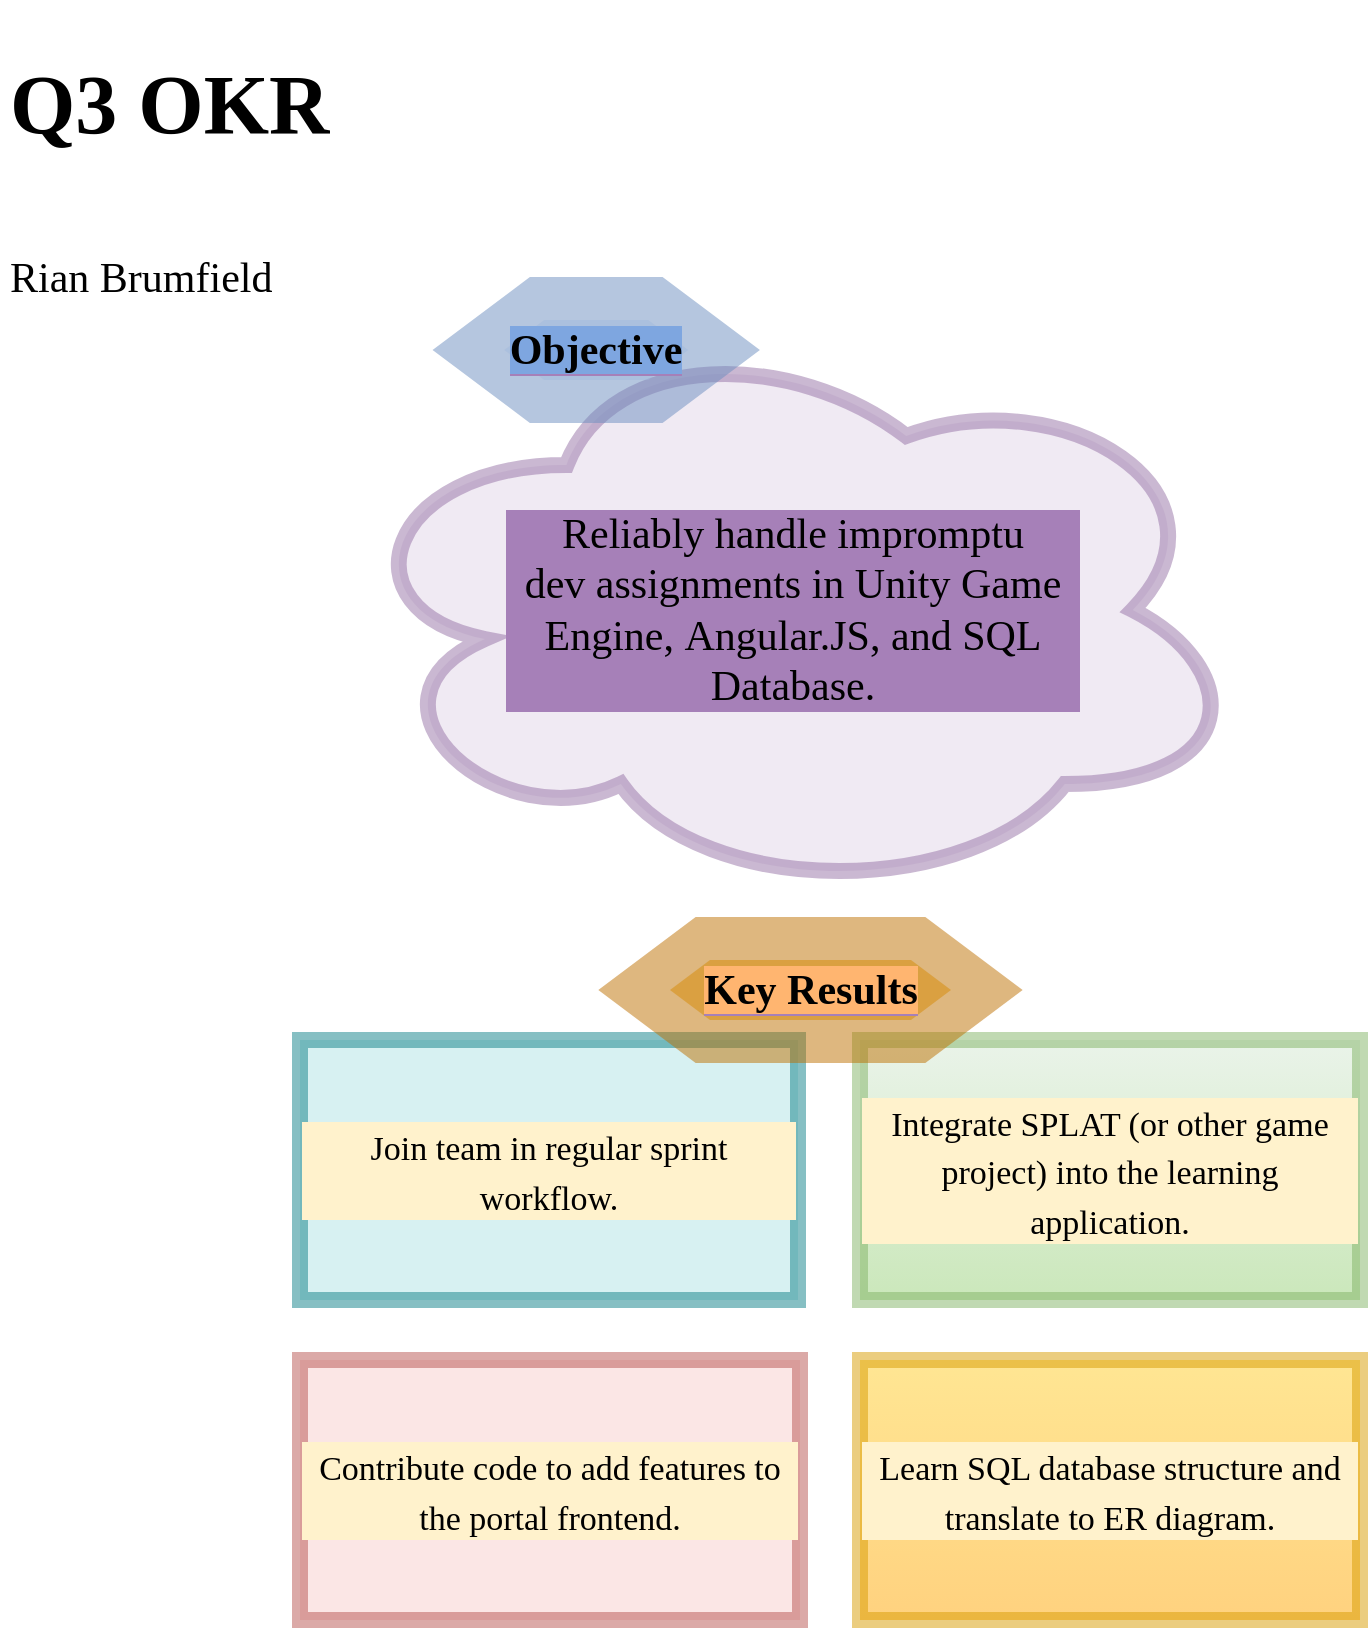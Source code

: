 <mxfile version="20.0.4" type="github">
  <diagram id="78M-czVSMcAJBp8UYP3g" name="Page-1">
    <mxGraphModel dx="946" dy="645" grid="1" gridSize="10" guides="1" tooltips="1" connect="1" arrows="1" fold="1" page="1" pageScale="1" pageWidth="850" pageHeight="1100" math="0" shadow="0">
      <root>
        <mxCell id="0" />
        <mxCell id="1" parent="0" />
        <mxCell id="B5-niVi6mwSo_ZXKOOw9-1" value="&lt;div style=&quot;text-align: justify; font-size: 21px;&quot;&gt;&lt;br&gt;&lt;/div&gt;" style="ellipse;shape=cloud;whiteSpace=wrap;html=1;fillColor=#e1d5e7;strokeColor=#9673a6;strokeWidth=8;opacity=50;" vertex="1" parent="1">
          <mxGeometry x="189.99" y="170" width="453" height="290" as="geometry" />
        </mxCell>
        <mxCell id="B5-niVi6mwSo_ZXKOOw9-2" value="&lt;font face=&quot;Tahoma&quot; style=&quot;font-size: 17px;&quot;&gt;Join team in regular sprint workflow.&lt;/font&gt;" style="rounded=0;whiteSpace=wrap;html=1;labelBackgroundColor=#FFF2CC;fontSize=20;strokeWidth=8;opacity=50;fillColor=#b0e3e6;strokeColor=#0e8088;" vertex="1" parent="1">
          <mxGeometry x="170" y="530" width="249" height="130" as="geometry" />
        </mxCell>
        <mxCell id="B5-niVi6mwSo_ZXKOOw9-3" value="&lt;span style=&quot;font-size: 17px;&quot;&gt;&lt;font face=&quot;Tahoma&quot;&gt;Integrate SPLAT (or other game project) into the learning application.&lt;/font&gt;&lt;/span&gt;" style="rounded=0;whiteSpace=wrap;html=1;labelBackgroundColor=#FFF2CC;fontSize=20;strokeWidth=8;opacity=50;fillColor=#d5e8d4;strokeColor=#82b366;gradientColor=#97d077;" vertex="1" parent="1">
          <mxGeometry x="450" y="530" width="250" height="130" as="geometry" />
        </mxCell>
        <mxCell id="B5-niVi6mwSo_ZXKOOw9-4" value="&lt;font face=&quot;Tahoma&quot; style=&quot;font-size: 17px;&quot;&gt;Contribute code to add features to the portal frontend.&lt;/font&gt;" style="rounded=0;whiteSpace=wrap;html=1;labelBackgroundColor=#FFF2CC;fontSize=20;strokeWidth=8;opacity=50;fillColor=#f8cecc;strokeColor=#b85450;" vertex="1" parent="1">
          <mxGeometry x="170" y="690" width="250" height="130" as="geometry" />
        </mxCell>
        <mxCell id="B5-niVi6mwSo_ZXKOOw9-5" value="&lt;font face=&quot;Tahoma&quot; style=&quot;font-size: 17px;&quot;&gt;Learn SQL database structure and translate to ER diagram.&lt;/font&gt;" style="rounded=0;whiteSpace=wrap;html=1;labelBackgroundColor=#FFF2CC;fontSize=20;strokeWidth=8;opacity=50;fillColor=#ffcd28;strokeColor=#d79b00;gradientColor=#ffa500;" vertex="1" parent="1">
          <mxGeometry x="450" y="690" width="250" height="130" as="geometry" />
        </mxCell>
        <mxCell id="B5-niVi6mwSo_ZXKOOw9-9" value="&lt;span style=&quot;text-align: justify;&quot;&gt;Reliably handle impromptu dev&amp;nbsp;&lt;/span&gt;&lt;span style=&quot;text-align: justify;&quot;&gt;assignments in&amp;nbsp;&lt;/span&gt;&lt;span style=&quot;text-align: justify;&quot;&gt;Unity Game Engine,&amp;nbsp;&lt;/span&gt;&lt;span style=&quot;text-align: justify;&quot;&gt;Angular.JS,&amp;nbsp;&lt;/span&gt;&lt;span style=&quot;text-align: justify;&quot;&gt;and SQL Databas&lt;span style=&quot;background-color: rgb(166, 128, 184);&quot;&gt;e&lt;/span&gt;&lt;/span&gt;&lt;span style=&quot;text-align: justify; background-color: rgb(166, 128, 184);&quot;&gt;.&lt;/span&gt;" style="text;html=1;strokeColor=none;fillColor=none;align=center;verticalAlign=middle;whiteSpace=wrap;rounded=0;labelBackgroundColor=#A680B8;fontFamily=Tahoma;fontSize=21;opacity=50;strokeWidth=43;" vertex="1" parent="1">
          <mxGeometry x="272.12" y="205" width="288.75" height="220" as="geometry" />
        </mxCell>
        <mxCell id="B5-niVi6mwSo_ZXKOOw9-13" value="&lt;b style=&quot;background-color: rgb(126, 166, 224);&quot;&gt;Objective&lt;/b&gt;" style="shape=hexagon;perimeter=hexagonPerimeter2;whiteSpace=wrap;html=1;fixedSize=1;labelBackgroundColor=#A680B8;fontFamily=Tahoma;fontSize=21;strokeWidth=43;fillColor=#dae8fc;opacity=50;strokeColor=#6c8ebf;" vertex="1" parent="1">
          <mxGeometry x="272.12" y="170" width="92" height="30" as="geometry" />
        </mxCell>
        <mxCell id="B5-niVi6mwSo_ZXKOOw9-15" value="&lt;b style=&quot;background-color: rgb(255, 181, 112);&quot;&gt;Key Results&lt;/b&gt;" style="shape=hexagon;perimeter=hexagonPerimeter2;whiteSpace=wrap;html=1;fixedSize=1;labelBackgroundColor=#A680B8;fontFamily=Tahoma;fontSize=21;strokeWidth=43;fillColor=#f0a30a;opacity=50;strokeColor=#BD7000;fontColor=#000000;" vertex="1" parent="1">
          <mxGeometry x="355" y="490" width="140.5" height="30" as="geometry" />
        </mxCell>
        <mxCell id="B5-niVi6mwSo_ZXKOOw9-17" value="&lt;h1&gt;Q3 OKR&lt;/h1&gt;&lt;h1&gt;&lt;span style=&quot;font-size: 21px; font-weight: normal;&quot;&gt;Rian Brumfield&lt;/span&gt;&lt;br&gt;&lt;/h1&gt;" style="text;html=1;strokeColor=none;fillColor=none;spacing=5;spacingTop=-20;whiteSpace=wrap;overflow=hidden;rounded=0;labelBackgroundColor=none;fontFamily=Tahoma;fontSize=21;opacity=50;" vertex="1" parent="1">
          <mxGeometry x="20" y="20" width="210" height="160" as="geometry" />
        </mxCell>
      </root>
    </mxGraphModel>
  </diagram>
</mxfile>
